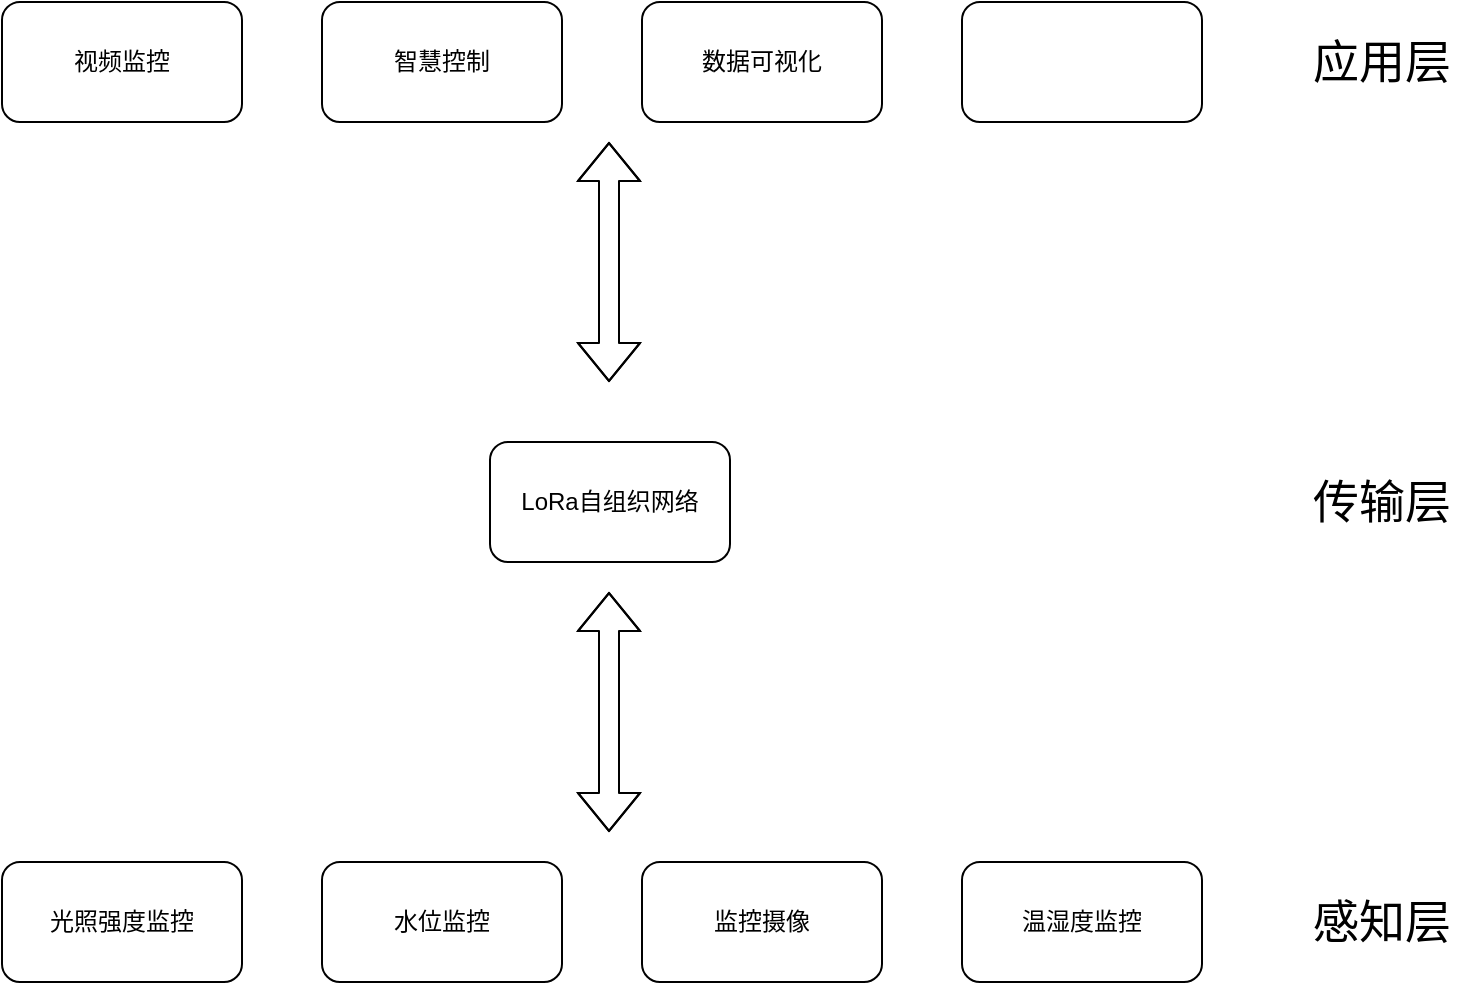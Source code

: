 <mxfile version="14.5.3" type="github">
  <diagram id="K4yGt1C2GJqgpi1UTneV" name="第 1 页">
    <mxGraphModel dx="1424" dy="738" grid="1" gridSize="10" guides="1" tooltips="1" connect="1" arrows="1" fold="1" page="1" pageScale="1" pageWidth="827" pageHeight="1169" math="0" shadow="0">
      <root>
        <mxCell id="0" />
        <mxCell id="1" parent="0" />
        <mxCell id="FQEMu88v7grN8G_3xCds-3" value="视频监控" style="rounded=1;whiteSpace=wrap;html=1;" vertex="1" parent="1">
          <mxGeometry x="110" y="160" width="120" height="60" as="geometry" />
        </mxCell>
        <mxCell id="FQEMu88v7grN8G_3xCds-4" value="智慧控制" style="rounded=1;whiteSpace=wrap;html=1;" vertex="1" parent="1">
          <mxGeometry x="270" y="160" width="120" height="60" as="geometry" />
        </mxCell>
        <mxCell id="FQEMu88v7grN8G_3xCds-5" value="数据可视化" style="rounded=1;whiteSpace=wrap;html=1;" vertex="1" parent="1">
          <mxGeometry x="430" y="160" width="120" height="60" as="geometry" />
        </mxCell>
        <mxCell id="FQEMu88v7grN8G_3xCds-6" value="" style="rounded=1;whiteSpace=wrap;html=1;" vertex="1" parent="1">
          <mxGeometry x="590" y="160" width="120" height="60" as="geometry" />
        </mxCell>
        <mxCell id="FQEMu88v7grN8G_3xCds-7" value="" style="shape=flexArrow;endArrow=classic;startArrow=classic;html=1;" edge="1" parent="1">
          <mxGeometry width="50" height="50" relative="1" as="geometry">
            <mxPoint x="413.5" y="350" as="sourcePoint" />
            <mxPoint x="413.5" y="230" as="targetPoint" />
            <Array as="points">
              <mxPoint x="413.5" y="290" />
            </Array>
          </mxGeometry>
        </mxCell>
        <mxCell id="FQEMu88v7grN8G_3xCds-8" value="LoRa自组织网络" style="rounded=1;whiteSpace=wrap;html=1;" vertex="1" parent="1">
          <mxGeometry x="354" y="380" width="120" height="60" as="geometry" />
        </mxCell>
        <mxCell id="FQEMu88v7grN8G_3xCds-9" value="光照强度监控" style="rounded=1;whiteSpace=wrap;html=1;" vertex="1" parent="1">
          <mxGeometry x="110" y="590" width="120" height="60" as="geometry" />
        </mxCell>
        <mxCell id="FQEMu88v7grN8G_3xCds-10" value="" style="shape=flexArrow;endArrow=classic;startArrow=classic;html=1;" edge="1" parent="1">
          <mxGeometry width="50" height="50" relative="1" as="geometry">
            <mxPoint x="413.5" y="575" as="sourcePoint" />
            <mxPoint x="413.5" y="455" as="targetPoint" />
            <Array as="points">
              <mxPoint x="413.5" y="515" />
            </Array>
          </mxGeometry>
        </mxCell>
        <mxCell id="FQEMu88v7grN8G_3xCds-11" value="水位监控" style="rounded=1;whiteSpace=wrap;html=1;" vertex="1" parent="1">
          <mxGeometry x="270" y="590" width="120" height="60" as="geometry" />
        </mxCell>
        <mxCell id="FQEMu88v7grN8G_3xCds-12" value="监控摄像" style="rounded=1;whiteSpace=wrap;html=1;" vertex="1" parent="1">
          <mxGeometry x="430" y="590" width="120" height="60" as="geometry" />
        </mxCell>
        <mxCell id="FQEMu88v7grN8G_3xCds-13" value="温湿度监控" style="rounded=1;whiteSpace=wrap;html=1;" vertex="1" parent="1">
          <mxGeometry x="590" y="590" width="120" height="60" as="geometry" />
        </mxCell>
        <mxCell id="FQEMu88v7grN8G_3xCds-14" value="感知层" style="text;html=1;strokeColor=none;fillColor=none;align=center;verticalAlign=middle;whiteSpace=wrap;rounded=0;strokeWidth=4;fontSize=23;" vertex="1" parent="1">
          <mxGeometry x="760" y="610" width="80" height="20" as="geometry" />
        </mxCell>
        <mxCell id="FQEMu88v7grN8G_3xCds-15" value="传输层" style="text;html=1;strokeColor=none;fillColor=none;align=center;verticalAlign=middle;whiteSpace=wrap;rounded=0;strokeWidth=4;fontSize=23;" vertex="1" parent="1">
          <mxGeometry x="760" y="400" width="80" height="20" as="geometry" />
        </mxCell>
        <mxCell id="FQEMu88v7grN8G_3xCds-16" value="应用层" style="text;html=1;strokeColor=none;fillColor=none;align=center;verticalAlign=middle;whiteSpace=wrap;rounded=0;strokeWidth=4;fontSize=23;" vertex="1" parent="1">
          <mxGeometry x="760" y="180" width="80" height="20" as="geometry" />
        </mxCell>
      </root>
    </mxGraphModel>
  </diagram>
</mxfile>
